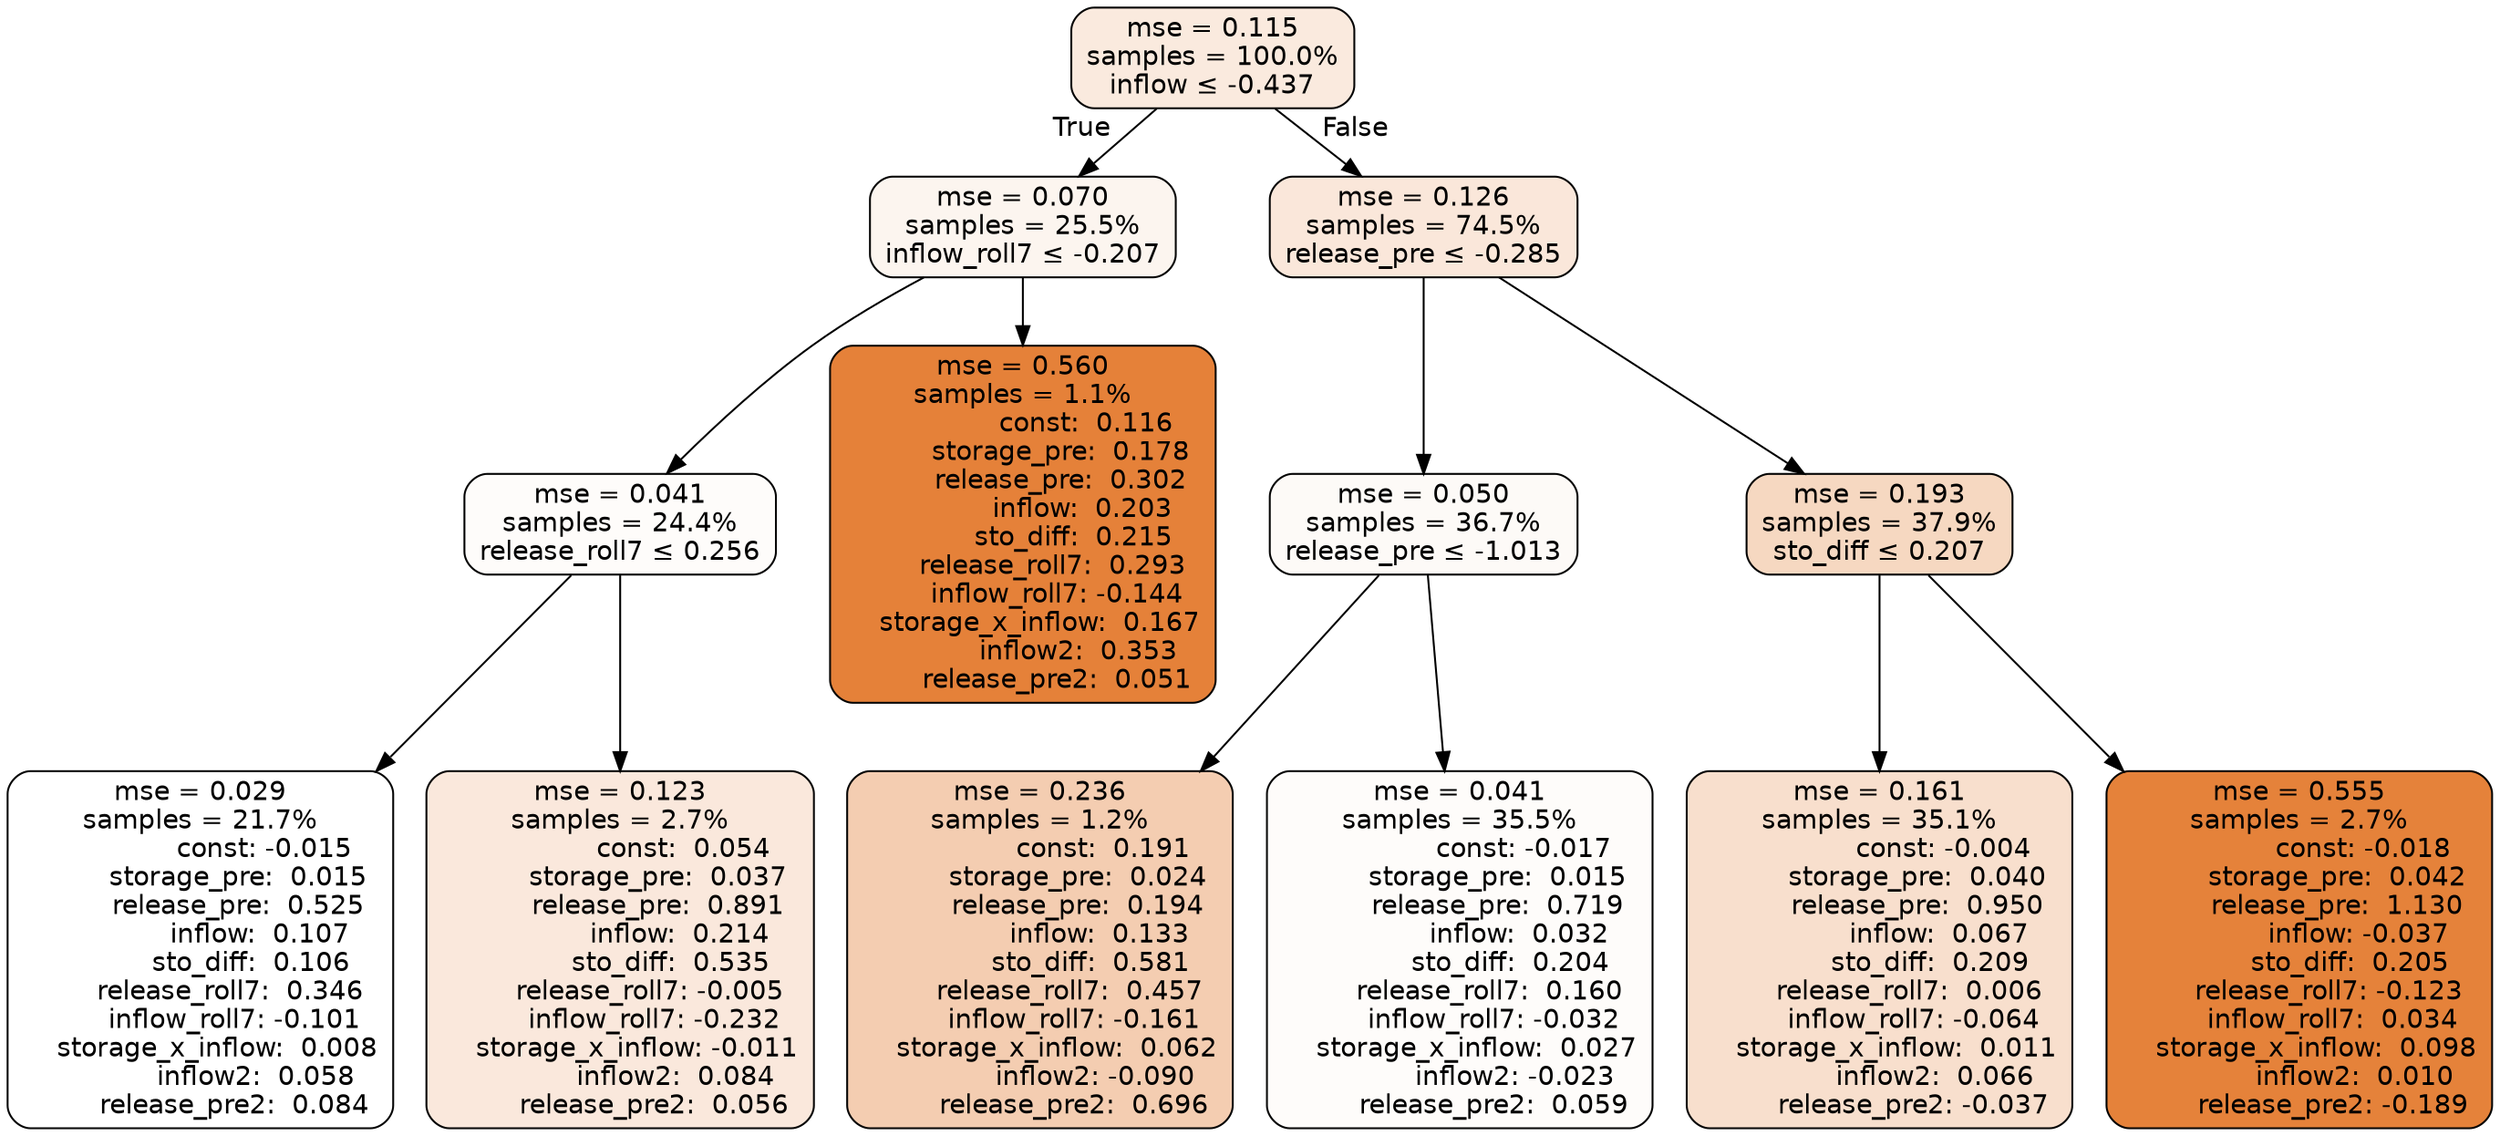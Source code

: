digraph tree {
bgcolor="transparent"
node [shape=rectangle, style="filled, rounded", color="black", fontname=helvetica] ;
edge [fontname=helvetica] ;
	"0" [label="mse = 0.115
samples = 100.0%
inflow &le; -0.437", fillcolor="#faeade"]
	"1" [label="mse = 0.070
samples = 25.5%
inflow_roll7 &le; -0.207", fillcolor="#fcf5ef"]
	"2" [label="mse = 0.041
samples = 24.4%
release_roll7 &le; 0.256", fillcolor="#fefcfa"]
	"3" [label="mse = 0.029
samples = 21.7%
               const: -0.015
         storage_pre:  0.015
         release_pre:  0.525
              inflow:  0.107
            sto_diff:  0.106
       release_roll7:  0.346
        inflow_roll7: -0.101
    storage_x_inflow:  0.008
             inflow2:  0.058
        release_pre2:  0.084", fillcolor="#ffffff"]
	"4" [label="mse = 0.123
samples = 2.7%
               const:  0.054
         storage_pre:  0.037
         release_pre:  0.891
              inflow:  0.214
            sto_diff:  0.535
       release_roll7: -0.005
        inflow_roll7: -0.232
    storage_x_inflow: -0.011
             inflow2:  0.084
        release_pre2:  0.056", fillcolor="#fae8dc"]
	"5" [label="mse = 0.560
samples = 1.1%
               const:  0.116
         storage_pre:  0.178
         release_pre:  0.302
              inflow:  0.203
            sto_diff:  0.215
       release_roll7:  0.293
        inflow_roll7: -0.144
    storage_x_inflow:  0.167
             inflow2:  0.353
        release_pre2:  0.051", fillcolor="#e58139"]
	"6" [label="mse = 0.126
samples = 74.5%
release_pre &le; -0.285", fillcolor="#fae7da"]
	"7" [label="mse = 0.050
samples = 36.7%
release_pre &le; -1.013", fillcolor="#fdfaf7"]
	"8" [label="mse = 0.236
samples = 1.2%
               const:  0.191
         storage_pre:  0.024
         release_pre:  0.194
              inflow:  0.133
            sto_diff:  0.581
       release_roll7:  0.457
        inflow_roll7: -0.161
    storage_x_inflow:  0.062
             inflow2: -0.090
        release_pre2:  0.696", fillcolor="#f4cdb1"]
	"9" [label="mse = 0.041
samples = 35.5%
               const: -0.017
         storage_pre:  0.015
         release_pre:  0.719
              inflow:  0.032
            sto_diff:  0.204
       release_roll7:  0.160
        inflow_roll7: -0.032
    storage_x_inflow:  0.027
             inflow2: -0.023
        release_pre2:  0.059", fillcolor="#fefcfa"]
	"10" [label="mse = 0.193
samples = 37.9%
sto_diff &le; 0.207", fillcolor="#f6d8c1"]
	"11" [label="mse = 0.161
samples = 35.1%
               const: -0.004
         storage_pre:  0.040
         release_pre:  0.950
              inflow:  0.067
            sto_diff:  0.209
       release_roll7:  0.006
        inflow_roll7: -0.064
    storage_x_inflow:  0.011
             inflow2:  0.066
        release_pre2: -0.037", fillcolor="#f8dfcd"]
	"12" [label="mse = 0.555
samples = 2.7%
               const: -0.018
         storage_pre:  0.042
         release_pre:  1.130
              inflow: -0.037
            sto_diff:  0.205
       release_roll7: -0.123
        inflow_roll7:  0.034
    storage_x_inflow:  0.098
             inflow2:  0.010
        release_pre2: -0.189", fillcolor="#e5823a"]

	"0" -> "1" [labeldistance=2.5, labelangle=45, headlabel="True"]
	"1" -> "2"
	"2" -> "3"
	"2" -> "4"
	"1" -> "5"
	"0" -> "6" [labeldistance=2.5, labelangle=-45, headlabel="False"]
	"6" -> "7"
	"7" -> "8"
	"7" -> "9"
	"6" -> "10"
	"10" -> "11"
	"10" -> "12"
}
